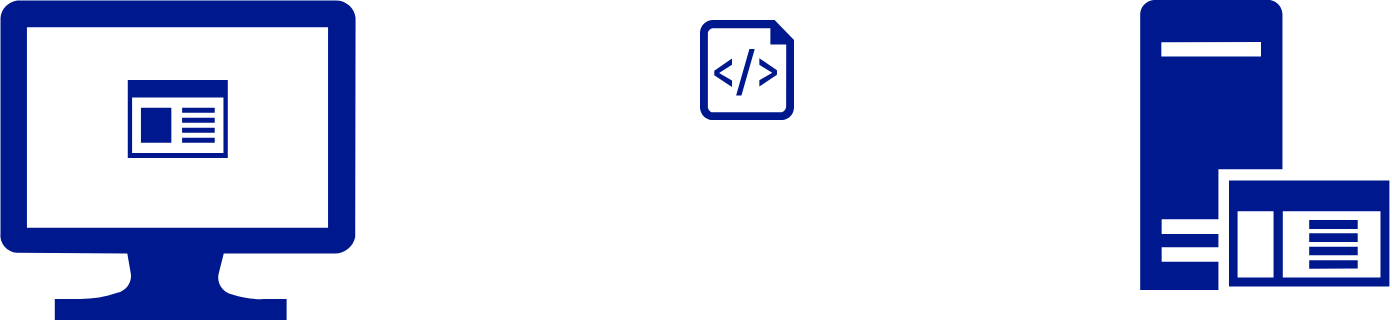 <mxfile version="14.3.1" type="github">
  <diagram id="cj0Z7pNimVpw6jqo-E7z" name="Page-1">
    <mxGraphModel dx="1402" dy="711" grid="1" gridSize="10" guides="1" tooltips="1" connect="1" arrows="1" fold="1" page="1" pageScale="1" pageWidth="850" pageHeight="1100" math="0" shadow="0">
      <root>
        <mxCell id="0" />
        <mxCell id="1" parent="0" />
        <mxCell id="IR-eqQ5YHkqLA4fKnOQH-5" value="" style="aspect=fixed;pointerEvents=1;shadow=0;dashed=0;html=1;strokeColor=none;labelPosition=center;verticalLabelPosition=bottom;verticalAlign=top;align=center;fillColor=#00188D;shape=mxgraph.azure.script_file" vertex="1" parent="1">
          <mxGeometry x="390" y="200" width="47" height="50" as="geometry" />
        </mxCell>
        <mxCell id="IR-eqQ5YHkqLA4fKnOQH-6" value="" style="aspect=fixed;pointerEvents=1;shadow=0;dashed=0;html=1;strokeColor=none;labelPosition=center;verticalLabelPosition=bottom;verticalAlign=top;align=center;fillColor=#00188D;shape=mxgraph.mscae.enterprise.app_generic" vertex="1" parent="1">
          <mxGeometry x="103.89" y="230" width="50" height="39" as="geometry" />
        </mxCell>
        <mxCell id="IR-eqQ5YHkqLA4fKnOQH-7" value="" style="aspect=fixed;pointerEvents=1;shadow=0;dashed=0;html=1;strokeColor=none;labelPosition=center;verticalLabelPosition=bottom;verticalAlign=top;align=center;fillColor=#00188D;shape=mxgraph.mscae.enterprise.application_server" vertex="1" parent="1">
          <mxGeometry x="610" y="190" width="124.7" height="145" as="geometry" />
        </mxCell>
        <mxCell id="IR-eqQ5YHkqLA4fKnOQH-8" value="" style="aspect=fixed;pointerEvents=1;shadow=0;dashed=0;html=1;strokeColor=none;labelPosition=center;verticalLabelPosition=bottom;verticalAlign=top;align=center;fillColor=#00188D;shape=mxgraph.azure.computer" vertex="1" parent="1">
          <mxGeometry x="40" y="190" width="177.78" height="160" as="geometry" />
        </mxCell>
      </root>
    </mxGraphModel>
  </diagram>
</mxfile>
